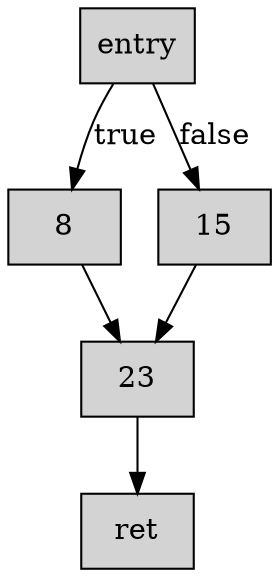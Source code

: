 digraph CFG {
    node [shape=box, style=filled];
    
    entry [label="entry"];
    block8 [label="8"];
    block15 [label="15"];
    block23 [label="23"];
    ret [label="ret"];
    
    entry -> block8 [label="true"];
    entry -> block15 [label="false"];
    block8 -> block23;
    block15 -> block23;
    block23 -> ret;
}